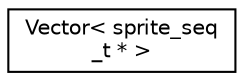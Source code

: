digraph "Graphical Class Hierarchy"
{
 // INTERACTIVE_SVG=YES
  edge [fontname="Helvetica",fontsize="10",labelfontname="Helvetica",labelfontsize="10"];
  node [fontname="Helvetica",fontsize="10",shape=record];
  rankdir="LR";
  Node1 [label="Vector\< sprite_seq\l_t * \>",height=0.2,width=0.4,color="black", fillcolor="white", style="filled",URL="$class_vector.html"];
}
